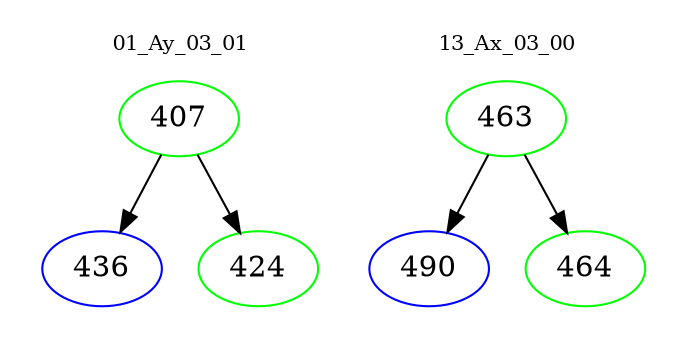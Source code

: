 digraph{
subgraph cluster_0 {
color = white
label = "01_Ay_03_01";
fontsize=10;
T0_407 [label="407", color="green"]
T0_407 -> T0_436 [color="black"]
T0_436 [label="436", color="blue"]
T0_407 -> T0_424 [color="black"]
T0_424 [label="424", color="green"]
}
subgraph cluster_1 {
color = white
label = "13_Ax_03_00";
fontsize=10;
T1_463 [label="463", color="green"]
T1_463 -> T1_490 [color="black"]
T1_490 [label="490", color="blue"]
T1_463 -> T1_464 [color="black"]
T1_464 [label="464", color="green"]
}
}
